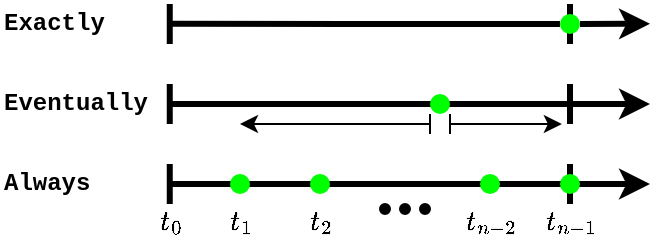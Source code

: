 <mxfile version="15.2.7" type="device"><diagram id="jybeRIMG-wTiD9SCGTpW" name="Page-1"><mxGraphModel dx="313" dy="217" grid="1" gridSize="10" guides="1" tooltips="1" connect="1" arrows="1" fold="1" page="1" pageScale="1" pageWidth="850" pageHeight="1100" math="1" shadow="0"><root><mxCell id="0"/><mxCell id="1" parent="0"/><mxCell id="7lZBAKdJox8qYDFz2rzv-4" value="" style="endArrow=classic;html=1;strokeWidth=3;" parent="1" edge="1"><mxGeometry width="50" height="50" relative="1" as="geometry"><mxPoint x="105" y="160" as="sourcePoint"/><mxPoint x="345" y="160" as="targetPoint"/></mxGeometry></mxCell><mxCell id="7lZBAKdJox8qYDFz2rzv-6" value="" style="endArrow=classic;html=1;strokeWidth=3;" parent="1" edge="1"><mxGeometry width="50" height="50" relative="1" as="geometry"><mxPoint x="105" y="200" as="sourcePoint"/><mxPoint x="345" y="200" as="targetPoint"/></mxGeometry></mxCell><mxCell id="7lZBAKdJox8qYDFz2rzv-8" value="Exactly" style="text;html=1;align=left;verticalAlign=middle;resizable=0;points=[];autosize=1;strokeColor=none;fillColor=none;fontFamily=Courier New;fontSize=12;fontStyle=1" parent="1" vertex="1"><mxGeometry x="20" y="110" width="70" height="20" as="geometry"/></mxCell><mxCell id="7lZBAKdJox8qYDFz2rzv-9" value="Eventually" style="text;html=1;align=left;verticalAlign=middle;resizable=0;points=[];autosize=1;strokeColor=none;fillColor=none;fontFamily=Courier New;fontStyle=1" parent="1" vertex="1"><mxGeometry x="20" y="150" width="90" height="20" as="geometry"/></mxCell><mxCell id="7lZBAKdJox8qYDFz2rzv-10" value="Always" style="text;html=1;align=left;verticalAlign=middle;resizable=0;points=[];autosize=1;strokeColor=none;fillColor=none;fontFamily=Courier New;fontStyle=1" parent="1" vertex="1"><mxGeometry x="20" y="190" width="60" height="20" as="geometry"/></mxCell><mxCell id="7lZBAKdJox8qYDFz2rzv-14" value="\(t_0\)" style="text;html=1;align=center;verticalAlign=middle;resizable=0;points=[];autosize=1;strokeColor=none;fillColor=none;fontSize=12;fontFamily=Courier New;" parent="1" vertex="1"><mxGeometry x="70" y="210" width="70" height="20" as="geometry"/></mxCell><mxCell id="7lZBAKdJox8qYDFz2rzv-18" value="\(t_{n-1}\)" style="text;html=1;align=center;verticalAlign=middle;resizable=0;points=[];autosize=1;strokeColor=none;fillColor=none;fontSize=12;fontFamily=Courier New;" parent="1" vertex="1"><mxGeometry x="260" y="210" width="90" height="20" as="geometry"/></mxCell><mxCell id="7lZBAKdJox8qYDFz2rzv-22" value="" style="endArrow=none;html=1;fontFamily=Courier New;fontSize=12;strokeWidth=3;" parent="1" edge="1"><mxGeometry width="50" height="50" relative="1" as="geometry"><mxPoint x="104.88" y="210" as="sourcePoint"/><mxPoint x="104.88" y="190" as="targetPoint"/></mxGeometry></mxCell><mxCell id="7lZBAKdJox8qYDFz2rzv-23" value="" style="endArrow=none;html=1;fontFamily=Courier New;fontSize=12;strokeWidth=3;" parent="1" edge="1"><mxGeometry width="50" height="50" relative="1" as="geometry"><mxPoint x="104.88" y="170" as="sourcePoint"/><mxPoint x="104.88" y="150" as="targetPoint"/></mxGeometry></mxCell><mxCell id="7lZBAKdJox8qYDFz2rzv-24" value="" style="endArrow=none;html=1;fontFamily=Courier New;fontSize=12;strokeWidth=3;" parent="1" edge="1"><mxGeometry width="50" height="50" relative="1" as="geometry"><mxPoint x="104.88" y="130" as="sourcePoint"/><mxPoint x="104.88" y="110" as="targetPoint"/></mxGeometry></mxCell><mxCell id="7lZBAKdJox8qYDFz2rzv-25" value="" style="endArrow=classic;html=1;strokeWidth=3;startArrow=none;" parent="1" source="7lZBAKdJox8qYDFz2rzv-29" edge="1"><mxGeometry width="50" height="50" relative="1" as="geometry"><mxPoint x="105" y="119.86" as="sourcePoint"/><mxPoint x="345" y="119.86" as="targetPoint"/></mxGeometry></mxCell><mxCell id="7lZBAKdJox8qYDFz2rzv-26" value="" style="endArrow=none;html=1;fontFamily=Courier New;fontSize=12;strokeWidth=3;" parent="1" edge="1"><mxGeometry width="50" height="50" relative="1" as="geometry"><mxPoint x="305" y="130" as="sourcePoint"/><mxPoint x="305" y="110" as="targetPoint"/></mxGeometry></mxCell><mxCell id="7lZBAKdJox8qYDFz2rzv-27" value="" style="endArrow=none;html=1;fontFamily=Courier New;fontSize=12;strokeWidth=3;" parent="1" edge="1"><mxGeometry width="50" height="50" relative="1" as="geometry"><mxPoint x="305" y="170" as="sourcePoint"/><mxPoint x="305" y="150" as="targetPoint"/></mxGeometry></mxCell><mxCell id="7lZBAKdJox8qYDFz2rzv-28" value="" style="endArrow=none;html=1;fontFamily=Courier New;fontSize=12;strokeWidth=3;" parent="1" edge="1"><mxGeometry width="50" height="50" relative="1" as="geometry"><mxPoint x="305" y="210" as="sourcePoint"/><mxPoint x="305" y="190" as="targetPoint"/></mxGeometry></mxCell><mxCell id="7lZBAKdJox8qYDFz2rzv-29" value="" style="ellipse;whiteSpace=wrap;html=1;aspect=fixed;fontFamily=Courier New;fontSize=12;fillColor=#00FF00;align=left;strokeColor=none;" parent="1" vertex="1"><mxGeometry x="300" y="115" width="10" height="10" as="geometry"/></mxCell><mxCell id="7lZBAKdJox8qYDFz2rzv-30" value="" style="endArrow=none;html=1;strokeWidth=3;" parent="1" target="7lZBAKdJox8qYDFz2rzv-29" edge="1"><mxGeometry width="50" height="50" relative="1" as="geometry"><mxPoint x="105" y="119.86" as="sourcePoint"/><mxPoint x="345" y="119.86" as="targetPoint"/><Array as="points"><mxPoint x="205" y="120"/></Array></mxGeometry></mxCell><mxCell id="7lZBAKdJox8qYDFz2rzv-31" value="" style="ellipse;whiteSpace=wrap;html=1;aspect=fixed;fontFamily=Courier New;fontSize=12;fillColor=#00FF00;align=left;strokeColor=none;" parent="1" vertex="1"><mxGeometry x="235" y="155" width="10" height="10" as="geometry"/></mxCell><mxCell id="7lZBAKdJox8qYDFz2rzv-33" value="" style="ellipse;whiteSpace=wrap;html=1;aspect=fixed;fontFamily=Courier New;fontSize=12;fillColor=#00FF00;align=left;strokeColor=none;" parent="1" vertex="1"><mxGeometry x="135" y="195" width="10" height="10" as="geometry"/></mxCell><mxCell id="7lZBAKdJox8qYDFz2rzv-34" value="" style="ellipse;whiteSpace=wrap;html=1;aspect=fixed;fontFamily=Courier New;fontSize=12;fillColor=#00FF00;align=left;strokeColor=none;" parent="1" vertex="1"><mxGeometry x="260" y="195" width="10" height="10" as="geometry"/></mxCell><mxCell id="7lZBAKdJox8qYDFz2rzv-35" value="" style="ellipse;whiteSpace=wrap;html=1;aspect=fixed;fontFamily=Courier New;fontSize=12;fillColor=#00FF00;align=left;strokeColor=none;" parent="1" vertex="1"><mxGeometry x="175" y="195" width="10" height="10" as="geometry"/></mxCell><mxCell id="7lZBAKdJox8qYDFz2rzv-36" value="" style="ellipse;whiteSpace=wrap;html=1;aspect=fixed;fontFamily=Courier New;fontSize=12;fillColor=#00FF00;align=left;strokeColor=none;" parent="1" vertex="1"><mxGeometry x="300" y="195" width="10" height="10" as="geometry"/></mxCell><mxCell id="7lZBAKdJox8qYDFz2rzv-39" value="" style="ellipse;whiteSpace=wrap;html=1;aspect=fixed;fontFamily=Courier New;fontSize=12;fillColor=#000000;align=left;strokeColor=default;" parent="1" vertex="1"><mxGeometry x="210" y="210" width="5" height="5" as="geometry"/></mxCell><mxCell id="7lZBAKdJox8qYDFz2rzv-40" value="" style="ellipse;whiteSpace=wrap;html=1;aspect=fixed;fontFamily=Courier New;fontSize=12;fillColor=#000000;align=left;strokeColor=default;" parent="1" vertex="1"><mxGeometry x="220" y="210" width="5" height="5" as="geometry"/></mxCell><mxCell id="7lZBAKdJox8qYDFz2rzv-41" value="" style="ellipse;whiteSpace=wrap;html=1;aspect=fixed;fontFamily=Courier New;fontSize=12;fillColor=#000000;align=left;strokeColor=default;" parent="1" vertex="1"><mxGeometry x="230" y="210" width="5" height="5" as="geometry"/></mxCell><mxCell id="mHwmd78IWuhrghcdElUT-1" value="\(t_1\)" style="text;html=1;align=center;verticalAlign=middle;resizable=0;points=[];autosize=1;strokeColor=none;fillColor=none;fontSize=12;fontFamily=Courier New;" vertex="1" parent="1"><mxGeometry x="105" y="210" width="70" height="20" as="geometry"/></mxCell><mxCell id="mHwmd78IWuhrghcdElUT-2" value="\(t_2\)" style="text;html=1;align=center;verticalAlign=middle;resizable=0;points=[];autosize=1;strokeColor=none;fillColor=none;fontSize=12;fontFamily=Courier New;" vertex="1" parent="1"><mxGeometry x="145" y="210" width="70" height="20" as="geometry"/></mxCell><mxCell id="mHwmd78IWuhrghcdElUT-4" value="\(t_{n-2}\)" style="text;html=1;align=center;verticalAlign=middle;resizable=0;points=[];autosize=1;strokeColor=none;fillColor=none;fontSize=12;fontFamily=Courier New;" vertex="1" parent="1"><mxGeometry x="220" y="210" width="90" height="20" as="geometry"/></mxCell><mxCell id="mHwmd78IWuhrghcdElUT-6" value="" style="endArrow=classic;html=1;" edge="1" parent="1"><mxGeometry width="50" height="50" relative="1" as="geometry"><mxPoint x="235" y="170" as="sourcePoint"/><mxPoint x="140" y="170" as="targetPoint"/></mxGeometry></mxCell><mxCell id="mHwmd78IWuhrghcdElUT-7" value="" style="endArrow=classic;html=1;" edge="1" parent="1"><mxGeometry width="50" height="50" relative="1" as="geometry"><mxPoint x="245" y="170" as="sourcePoint"/><mxPoint x="300.93" y="170" as="targetPoint"/></mxGeometry></mxCell><mxCell id="mHwmd78IWuhrghcdElUT-8" value="" style="endArrow=none;html=1;" edge="1" parent="1"><mxGeometry width="50" height="50" relative="1" as="geometry"><mxPoint x="235" y="175" as="sourcePoint"/><mxPoint x="235" y="165" as="targetPoint"/></mxGeometry></mxCell><mxCell id="mHwmd78IWuhrghcdElUT-9" value="" style="endArrow=none;html=1;" edge="1" parent="1"><mxGeometry width="50" height="50" relative="1" as="geometry"><mxPoint x="245" y="175" as="sourcePoint"/><mxPoint x="245" y="165" as="targetPoint"/></mxGeometry></mxCell></root></mxGraphModel></diagram></mxfile>